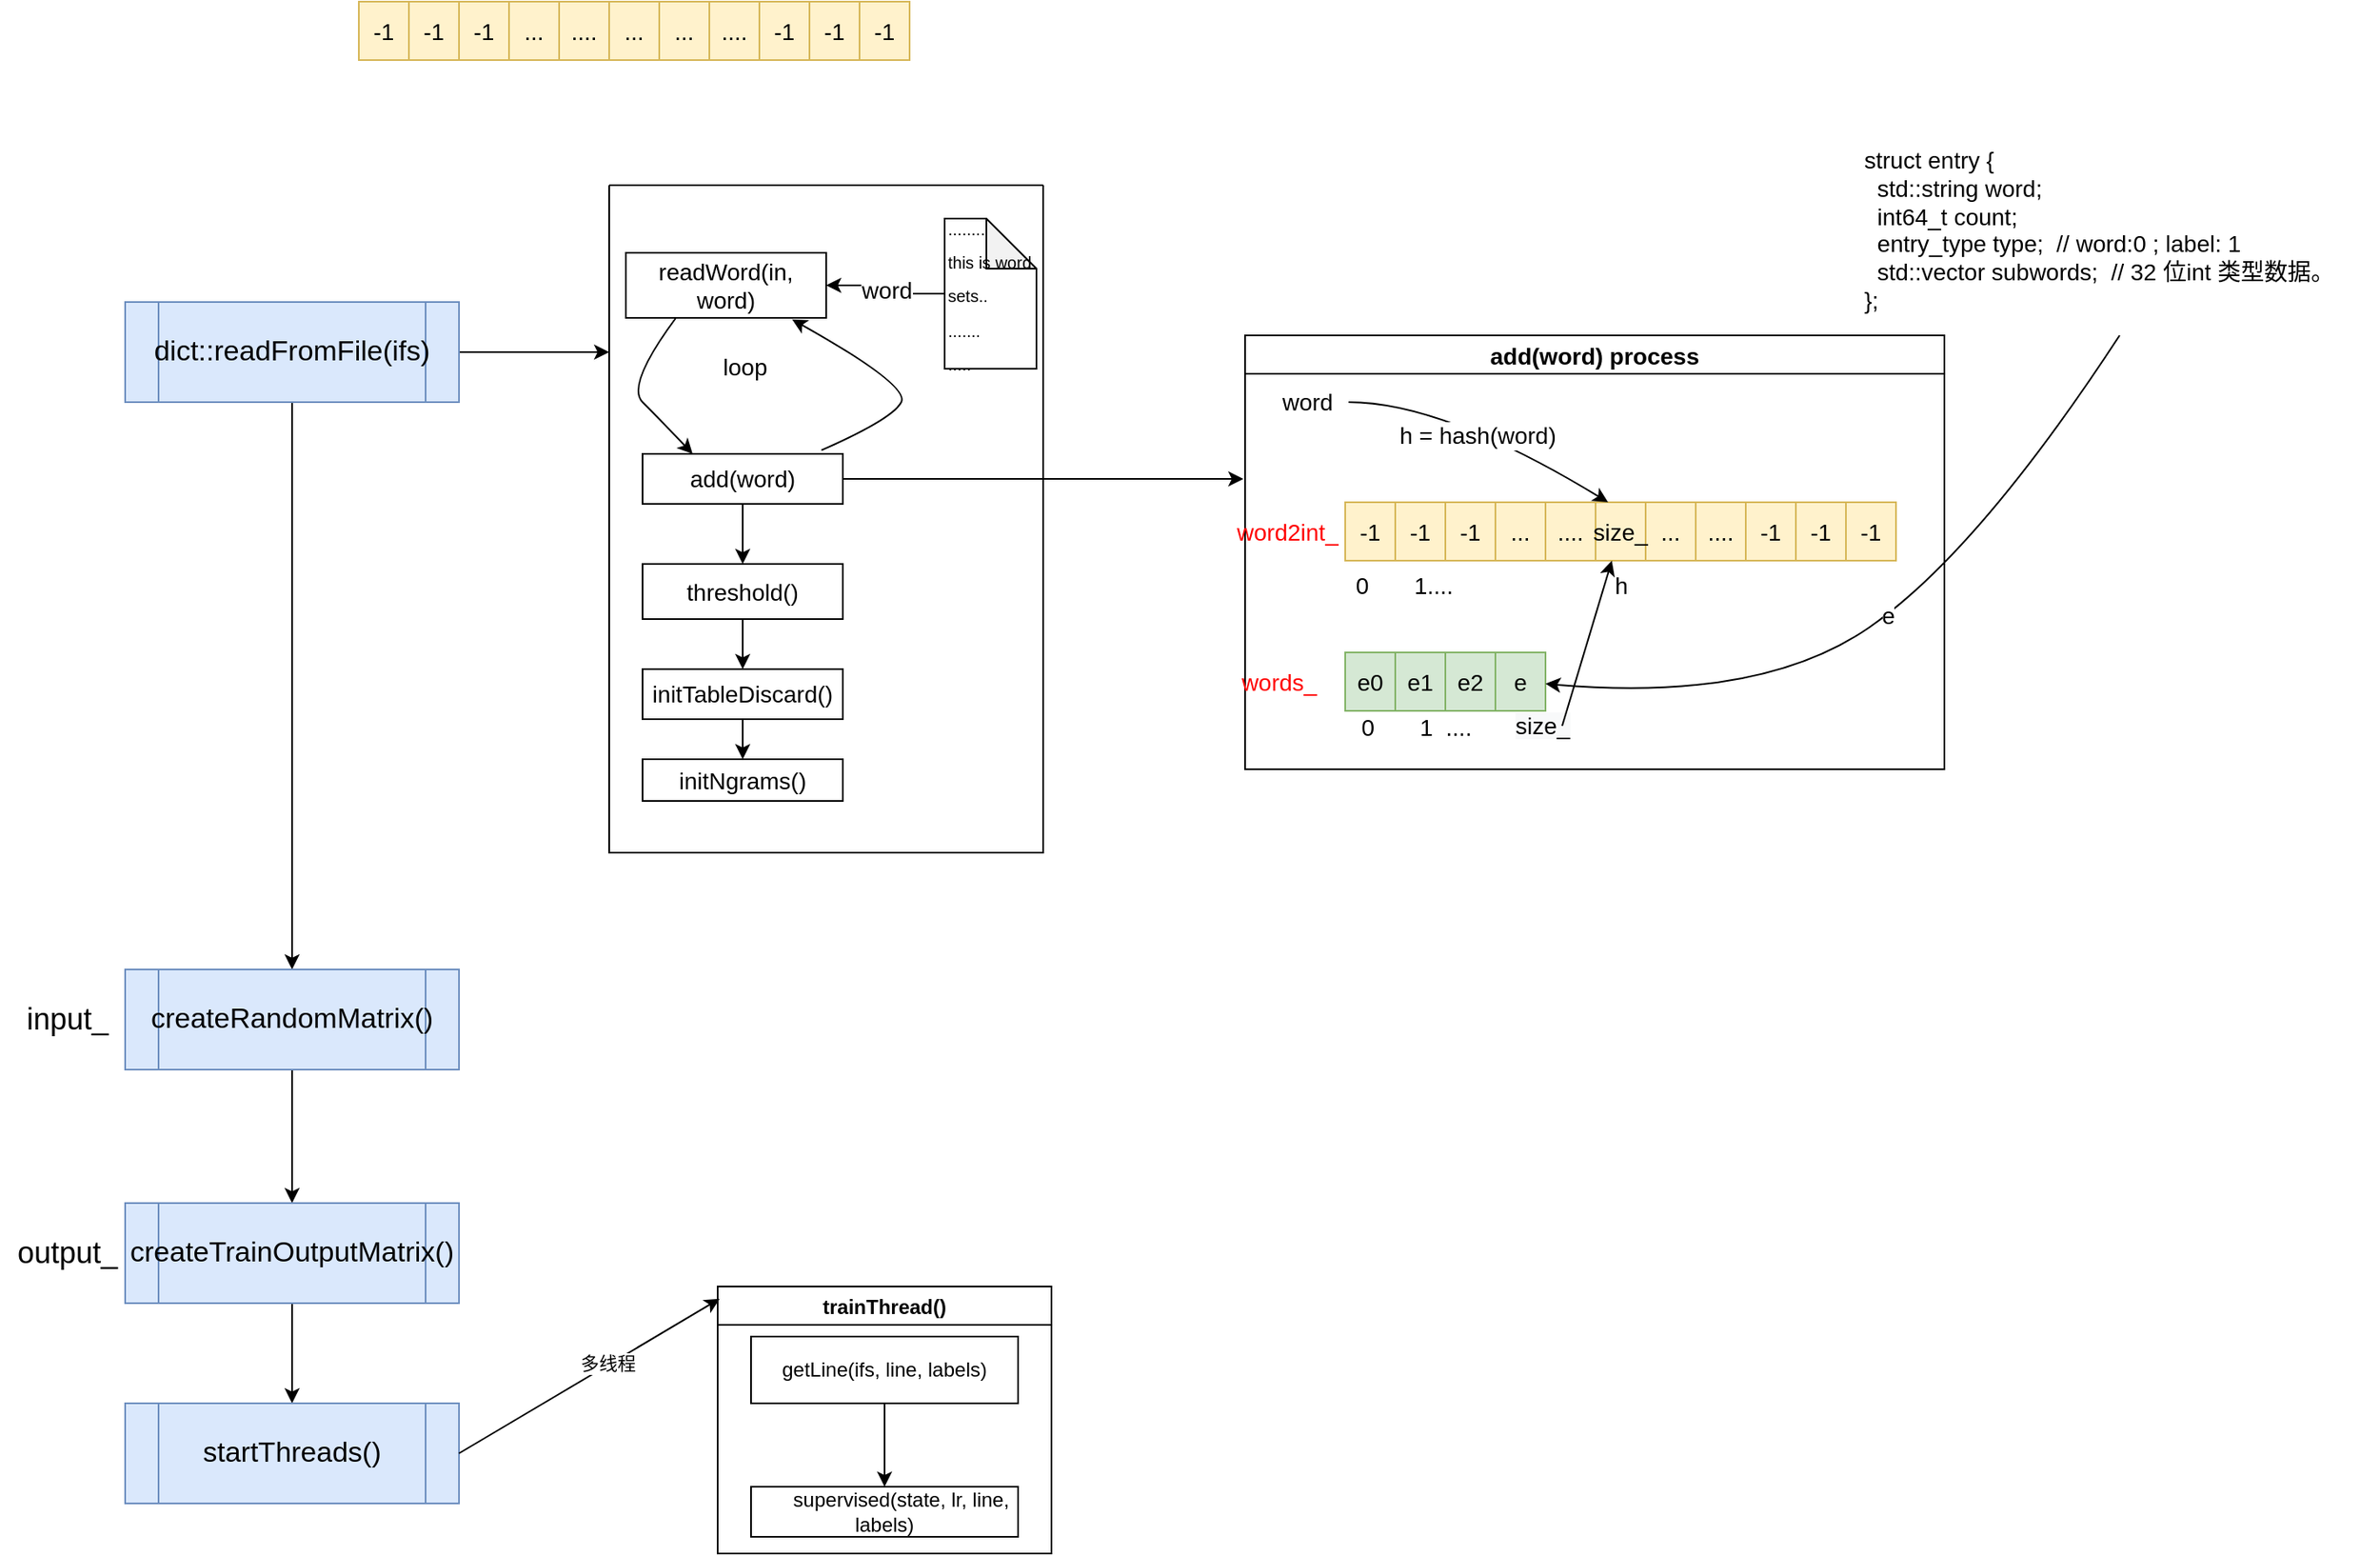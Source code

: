<mxfile version="16.5.6" type="device"><diagram id="8UBCyo0dNb9ulGldt181" name="fasttext"><mxGraphModel dx="1336" dy="701" grid="1" gridSize="10" guides="1" tooltips="1" connect="1" arrows="1" fold="1" page="1" pageScale="1" pageWidth="827" pageHeight="1169" math="0" shadow="0"><root><mxCell id="0"/><mxCell id="1" parent="0"/><mxCell id="3P4C1uaqelZ5VZDcabZ3-1" style="edgeStyle=orthogonalEdgeStyle;rounded=0;orthogonalLoop=1;jettySize=auto;html=1;entryX=0;entryY=0.25;entryDx=0;entryDy=0;fontSize=14;" edge="1" parent="1" source="3P4C1uaqelZ5VZDcabZ3-3" target="3P4C1uaqelZ5VZDcabZ3-4"><mxGeometry relative="1" as="geometry"/></mxCell><mxCell id="3P4C1uaqelZ5VZDcabZ3-2" style="edgeStyle=orthogonalEdgeStyle;rounded=0;orthogonalLoop=1;jettySize=auto;html=1;" edge="1" parent="1" source="3P4C1uaqelZ5VZDcabZ3-3" target="3P4C1uaqelZ5VZDcabZ3-67"><mxGeometry relative="1" as="geometry"/></mxCell><mxCell id="3P4C1uaqelZ5VZDcabZ3-3" value="&lt;font style=&quot;font-size: 17px&quot;&gt;dict::readFromFile(ifs)&lt;/font&gt;" style="shape=process;whiteSpace=wrap;html=1;backgroundOutline=1;fillColor=#dae8fc;strokeColor=#6c8ebf;" vertex="1" parent="1"><mxGeometry x="565" y="440" width="200" height="60" as="geometry"/></mxCell><mxCell id="3P4C1uaqelZ5VZDcabZ3-4" value="" style="swimlane;startSize=0;fontSize=10;" vertex="1" parent="1"><mxGeometry x="855" y="370" width="260" height="400" as="geometry"/></mxCell><mxCell id="3P4C1uaqelZ5VZDcabZ3-5" value="word" style="edgeStyle=orthogonalEdgeStyle;rounded=0;orthogonalLoop=1;jettySize=auto;html=1;fontSize=14;entryX=1;entryY=0.5;entryDx=0;entryDy=0;" edge="1" parent="3P4C1uaqelZ5VZDcabZ3-4" source="3P4C1uaqelZ5VZDcabZ3-6" target="3P4C1uaqelZ5VZDcabZ3-7"><mxGeometry relative="1" as="geometry"/></mxCell><mxCell id="3P4C1uaqelZ5VZDcabZ3-6" value="&lt;font style=&quot;font-size: 10px&quot;&gt;........&lt;br&gt;this is word sets..&lt;br&gt;.......&lt;br&gt;.....&lt;br&gt;&lt;/font&gt;" style="shape=note;whiteSpace=wrap;html=1;backgroundOutline=1;darkOpacity=0.05;fontSize=17;align=left;" vertex="1" parent="3P4C1uaqelZ5VZDcabZ3-4"><mxGeometry x="201" y="20" width="55" height="90" as="geometry"/></mxCell><mxCell id="3P4C1uaqelZ5VZDcabZ3-7" value="&lt;font style=&quot;font-size: 14px&quot;&gt;readWord(in, word)&lt;/font&gt;" style="rounded=0;whiteSpace=wrap;html=1;fontSize=10;" vertex="1" parent="3P4C1uaqelZ5VZDcabZ3-4"><mxGeometry x="10" y="40.5" width="120" height="39" as="geometry"/></mxCell><mxCell id="3P4C1uaqelZ5VZDcabZ3-8" value="" style="edgeStyle=orthogonalEdgeStyle;rounded=0;orthogonalLoop=1;jettySize=auto;html=1;fontSize=14;fontColor=#000000;strokeColor=#000000;" edge="1" parent="3P4C1uaqelZ5VZDcabZ3-4" source="3P4C1uaqelZ5VZDcabZ3-9" target="3P4C1uaqelZ5VZDcabZ3-13"><mxGeometry relative="1" as="geometry"/></mxCell><mxCell id="3P4C1uaqelZ5VZDcabZ3-9" value="add(word)" style="rounded=0;whiteSpace=wrap;html=1;fontSize=14;" vertex="1" parent="3P4C1uaqelZ5VZDcabZ3-4"><mxGeometry x="20" y="161" width="120" height="30" as="geometry"/></mxCell><mxCell id="3P4C1uaqelZ5VZDcabZ3-10" value="" style="curved=1;endArrow=classic;html=1;rounded=0;fontSize=14;exitX=0.25;exitY=1;exitDx=0;exitDy=0;entryX=0.25;entryY=0;entryDx=0;entryDy=0;" edge="1" parent="3P4C1uaqelZ5VZDcabZ3-4" source="3P4C1uaqelZ5VZDcabZ3-7" target="3P4C1uaqelZ5VZDcabZ3-9"><mxGeometry width="50" height="50" relative="1" as="geometry"><mxPoint x="-80" y="170" as="sourcePoint"/><mxPoint x="-30" y="120" as="targetPoint"/><Array as="points"><mxPoint x="10" y="120"/><mxPoint x="30" y="140"/></Array></mxGeometry></mxCell><mxCell id="3P4C1uaqelZ5VZDcabZ3-11" value="loop" style="edgeLabel;html=1;align=center;verticalAlign=middle;resizable=0;points=[];fontSize=14;fontColor=#000000;" vertex="1" connectable="0" parent="3P4C1uaqelZ5VZDcabZ3-10"><mxGeometry x="-0.359" y="5" relative="1" as="geometry"><mxPoint x="57" y="-1" as="offset"/></mxGeometry></mxCell><mxCell id="3P4C1uaqelZ5VZDcabZ3-12" value="" style="curved=1;endArrow=classic;html=1;rounded=0;fontSize=14;fontColor=#000000;strokeColor=#000000;exitX=0.893;exitY=-0.073;exitDx=0;exitDy=0;exitPerimeter=0;entryX=0.83;entryY=1.023;entryDx=0;entryDy=0;entryPerimeter=0;" edge="1" parent="3P4C1uaqelZ5VZDcabZ3-4" source="3P4C1uaqelZ5VZDcabZ3-9" target="3P4C1uaqelZ5VZDcabZ3-7"><mxGeometry width="50" height="50" relative="1" as="geometry"><mxPoint x="340" y="250" as="sourcePoint"/><mxPoint x="390" y="200" as="targetPoint"/><Array as="points"><mxPoint x="170" y="140"/><mxPoint x="180" y="120"/></Array></mxGeometry></mxCell><mxCell id="3P4C1uaqelZ5VZDcabZ3-13" value="threshold()" style="rounded=0;whiteSpace=wrap;html=1;fontSize=14;fontColor=#000000;" vertex="1" parent="3P4C1uaqelZ5VZDcabZ3-4"><mxGeometry x="20" y="227" width="120" height="33" as="geometry"/></mxCell><mxCell id="3P4C1uaqelZ5VZDcabZ3-14" value="initTableDiscard()" style="whiteSpace=wrap;html=1;fontSize=14;fontColor=#000000;rounded=0;" vertex="1" parent="3P4C1uaqelZ5VZDcabZ3-4"><mxGeometry x="20" y="290" width="120" height="30" as="geometry"/></mxCell><mxCell id="3P4C1uaqelZ5VZDcabZ3-15" value="" style="edgeStyle=orthogonalEdgeStyle;rounded=0;orthogonalLoop=1;jettySize=auto;html=1;fontSize=14;fontColor=#000000;strokeColor=#000000;" edge="1" parent="3P4C1uaqelZ5VZDcabZ3-4" source="3P4C1uaqelZ5VZDcabZ3-13" target="3P4C1uaqelZ5VZDcabZ3-14"><mxGeometry relative="1" as="geometry"/></mxCell><mxCell id="3P4C1uaqelZ5VZDcabZ3-16" value="initNgrams()" style="whiteSpace=wrap;html=1;fontSize=14;fontColor=#000000;rounded=0;" vertex="1" parent="3P4C1uaqelZ5VZDcabZ3-4"><mxGeometry x="20" y="344" width="120" height="25" as="geometry"/></mxCell><mxCell id="3P4C1uaqelZ5VZDcabZ3-17" value="" style="edgeStyle=orthogonalEdgeStyle;rounded=0;orthogonalLoop=1;jettySize=auto;html=1;fontSize=14;fontColor=#000000;strokeColor=#000000;" edge="1" parent="3P4C1uaqelZ5VZDcabZ3-4" source="3P4C1uaqelZ5VZDcabZ3-14" target="3P4C1uaqelZ5VZDcabZ3-16"><mxGeometry relative="1" as="geometry"/></mxCell><mxCell id="3P4C1uaqelZ5VZDcabZ3-18" value="add(word) process" style="swimlane;fontSize=14;" vertex="1" parent="1"><mxGeometry x="1236" y="460" width="419" height="260" as="geometry"/></mxCell><mxCell id="3P4C1uaqelZ5VZDcabZ3-19" value="" style="shape=ext;double=1;rounded=0;whiteSpace=wrap;html=1;fontSize=14;fillColor=#fff2cc;strokeColor=#d6b656;" vertex="1" parent="3P4C1uaqelZ5VZDcabZ3-18"><mxGeometry x="60" y="100" width="330" height="35" as="geometry"/></mxCell><mxCell id="3P4C1uaqelZ5VZDcabZ3-20" value="-1" style="rounded=0;whiteSpace=wrap;html=1;fontSize=14;fillColor=#fff2cc;strokeColor=#d6b656;" vertex="1" parent="3P4C1uaqelZ5VZDcabZ3-18"><mxGeometry x="60" y="100" width="30" height="35" as="geometry"/></mxCell><mxCell id="3P4C1uaqelZ5VZDcabZ3-21" value="-1" style="rounded=0;whiteSpace=wrap;html=1;fontSize=14;fillColor=#fff2cc;strokeColor=#d6b656;" vertex="1" parent="3P4C1uaqelZ5VZDcabZ3-18"><mxGeometry x="90" y="100" width="30" height="35" as="geometry"/></mxCell><mxCell id="3P4C1uaqelZ5VZDcabZ3-22" value="-1" style="rounded=0;whiteSpace=wrap;html=1;fontSize=14;fillColor=#fff2cc;strokeColor=#d6b656;" vertex="1" parent="3P4C1uaqelZ5VZDcabZ3-18"><mxGeometry x="120" y="100" width="30" height="35" as="geometry"/></mxCell><mxCell id="3P4C1uaqelZ5VZDcabZ3-23" value="-1" style="rounded=0;whiteSpace=wrap;html=1;fontSize=14;fillColor=#fff2cc;strokeColor=#d6b656;" vertex="1" parent="3P4C1uaqelZ5VZDcabZ3-18"><mxGeometry x="60" y="100" width="30" height="35" as="geometry"/></mxCell><mxCell id="3P4C1uaqelZ5VZDcabZ3-24" value="-1" style="rounded=0;whiteSpace=wrap;html=1;fontSize=14;fillColor=#fff2cc;strokeColor=#d6b656;" vertex="1" parent="3P4C1uaqelZ5VZDcabZ3-18"><mxGeometry x="120" y="100" width="30" height="35" as="geometry"/></mxCell><mxCell id="3P4C1uaqelZ5VZDcabZ3-25" value="-1" style="rounded=0;whiteSpace=wrap;html=1;fontSize=14;fillColor=#fff2cc;strokeColor=#d6b656;" vertex="1" parent="3P4C1uaqelZ5VZDcabZ3-18"><mxGeometry x="360" y="100" width="30" height="35" as="geometry"/></mxCell><mxCell id="3P4C1uaqelZ5VZDcabZ3-26" value="-1" style="rounded=0;whiteSpace=wrap;html=1;fontSize=14;fillColor=#fff2cc;strokeColor=#d6b656;" vertex="1" parent="3P4C1uaqelZ5VZDcabZ3-18"><mxGeometry x="330" y="100" width="30" height="35" as="geometry"/></mxCell><mxCell id="3P4C1uaqelZ5VZDcabZ3-27" value="...." style="rounded=0;whiteSpace=wrap;html=1;fontSize=14;fillColor=#fff2cc;strokeColor=#d6b656;" vertex="1" parent="3P4C1uaqelZ5VZDcabZ3-18"><mxGeometry x="180" y="100" width="30" height="35" as="geometry"/></mxCell><mxCell id="3P4C1uaqelZ5VZDcabZ3-28" value="..." style="rounded=0;whiteSpace=wrap;html=1;fontSize=14;fillColor=#fff2cc;strokeColor=#d6b656;" vertex="1" parent="3P4C1uaqelZ5VZDcabZ3-18"><mxGeometry x="150" y="100" width="30" height="35" as="geometry"/></mxCell><mxCell id="3P4C1uaqelZ5VZDcabZ3-29" value="..." style="rounded=0;whiteSpace=wrap;html=1;fontSize=14;fillColor=#fff2cc;strokeColor=#d6b656;" vertex="1" parent="3P4C1uaqelZ5VZDcabZ3-18"><mxGeometry x="240" y="100" width="30" height="35" as="geometry"/></mxCell><mxCell id="3P4C1uaqelZ5VZDcabZ3-30" value="size_" style="rounded=0;whiteSpace=wrap;html=1;fontSize=14;fillColor=#fff2cc;strokeColor=#d6b656;" vertex="1" parent="3P4C1uaqelZ5VZDcabZ3-18"><mxGeometry x="210" y="100" width="30" height="35" as="geometry"/></mxCell><mxCell id="3P4C1uaqelZ5VZDcabZ3-31" value="-1" style="rounded=0;whiteSpace=wrap;html=1;fontSize=14;fillColor=#fff2cc;strokeColor=#d6b656;" vertex="1" parent="3P4C1uaqelZ5VZDcabZ3-18"><mxGeometry x="300" y="100" width="30" height="35" as="geometry"/></mxCell><mxCell id="3P4C1uaqelZ5VZDcabZ3-32" value="...." style="rounded=0;whiteSpace=wrap;html=1;fontSize=14;fillColor=#fff2cc;strokeColor=#d6b656;" vertex="1" parent="3P4C1uaqelZ5VZDcabZ3-18"><mxGeometry x="270" y="100" width="30" height="35" as="geometry"/></mxCell><mxCell id="3P4C1uaqelZ5VZDcabZ3-33" value="word" style="text;html=1;align=center;verticalAlign=middle;resizable=0;points=[];autosize=1;strokeColor=none;fillColor=none;fontSize=14;" vertex="1" parent="3P4C1uaqelZ5VZDcabZ3-18"><mxGeometry x="12" y="30" width="50" height="20" as="geometry"/></mxCell><mxCell id="3P4C1uaqelZ5VZDcabZ3-34" value="" style="curved=1;endArrow=classic;html=1;rounded=0;fontSize=14;entryX=0.25;entryY=0;entryDx=0;entryDy=0;" edge="1" parent="3P4C1uaqelZ5VZDcabZ3-18" source="3P4C1uaqelZ5VZDcabZ3-33" target="3P4C1uaqelZ5VZDcabZ3-30"><mxGeometry width="50" height="50" relative="1" as="geometry"><mxPoint x="99" y="30" as="sourcePoint"/><mxPoint x="110" y="10" as="targetPoint"/><Array as="points"><mxPoint x="119" y="40"/></Array></mxGeometry></mxCell><mxCell id="3P4C1uaqelZ5VZDcabZ3-35" value="h = hash(word)" style="edgeLabel;html=1;align=center;verticalAlign=middle;resizable=0;points=[];fontSize=14;" vertex="1" connectable="0" parent="3P4C1uaqelZ5VZDcabZ3-34"><mxGeometry x="-0.168" y="2" relative="1" as="geometry"><mxPoint x="6" y="14" as="offset"/></mxGeometry></mxCell><mxCell id="3P4C1uaqelZ5VZDcabZ3-36" value="0&amp;nbsp; &amp;nbsp; &amp;nbsp; &amp;nbsp;1...." style="text;html=1;align=center;verticalAlign=middle;resizable=0;points=[];autosize=1;strokeColor=none;fillColor=none;fontSize=14;" vertex="1" parent="3P4C1uaqelZ5VZDcabZ3-18"><mxGeometry x="60" y="140" width="70" height="20" as="geometry"/></mxCell><mxCell id="3P4C1uaqelZ5VZDcabZ3-37" value="h" style="text;html=1;align=center;verticalAlign=middle;resizable=0;points=[];autosize=1;strokeColor=none;fillColor=none;fontSize=14;" vertex="1" parent="3P4C1uaqelZ5VZDcabZ3-18"><mxGeometry x="215" y="140" width="20" height="20" as="geometry"/></mxCell><mxCell id="3P4C1uaqelZ5VZDcabZ3-38" value="&lt;font color=&quot;#ff0000&quot;&gt;word2int_&lt;/font&gt;" style="text;html=1;align=center;verticalAlign=middle;resizable=0;points=[];autosize=1;strokeColor=none;fillColor=none;fontSize=14;" vertex="1" parent="3P4C1uaqelZ5VZDcabZ3-18"><mxGeometry x="-15" y="107.5" width="80" height="20" as="geometry"/></mxCell><mxCell id="3P4C1uaqelZ5VZDcabZ3-39" value="-1" style="rounded=0;whiteSpace=wrap;html=1;fontSize=14;fillColor=#d5e8d4;strokeColor=#82b366;" vertex="1" parent="3P4C1uaqelZ5VZDcabZ3-18"><mxGeometry x="60" y="190" width="30" height="35" as="geometry"/></mxCell><mxCell id="3P4C1uaqelZ5VZDcabZ3-40" value="e1" style="rounded=0;whiteSpace=wrap;html=1;fontSize=14;fillColor=#d5e8d4;strokeColor=#82b366;" vertex="1" parent="3P4C1uaqelZ5VZDcabZ3-18"><mxGeometry x="90" y="190" width="30" height="35" as="geometry"/></mxCell><mxCell id="3P4C1uaqelZ5VZDcabZ3-41" value="-1" style="rounded=0;whiteSpace=wrap;html=1;fontSize=14;fillColor=#d5e8d4;strokeColor=#82b366;" vertex="1" parent="3P4C1uaqelZ5VZDcabZ3-18"><mxGeometry x="120" y="190" width="30" height="35" as="geometry"/></mxCell><mxCell id="3P4C1uaqelZ5VZDcabZ3-42" value="e0" style="rounded=0;whiteSpace=wrap;html=1;fontSize=14;fillColor=#d5e8d4;strokeColor=#82b366;" vertex="1" parent="3P4C1uaqelZ5VZDcabZ3-18"><mxGeometry x="60" y="190" width="30" height="35" as="geometry"/></mxCell><mxCell id="3P4C1uaqelZ5VZDcabZ3-43" value="e2" style="rounded=0;whiteSpace=wrap;html=1;fontSize=14;fillColor=#d5e8d4;strokeColor=#82b366;" vertex="1" parent="3P4C1uaqelZ5VZDcabZ3-18"><mxGeometry x="120" y="190" width="30" height="35" as="geometry"/></mxCell><mxCell id="3P4C1uaqelZ5VZDcabZ3-44" value="e" style="rounded=0;whiteSpace=wrap;html=1;fontSize=14;fillColor=#d5e8d4;strokeColor=#82b366;" vertex="1" parent="3P4C1uaqelZ5VZDcabZ3-18"><mxGeometry x="150" y="190" width="30" height="35" as="geometry"/></mxCell><mxCell id="3P4C1uaqelZ5VZDcabZ3-45" value="0&amp;nbsp; &amp;nbsp; &amp;nbsp; &amp;nbsp;1&amp;nbsp; ....&amp;nbsp; &amp;nbsp; &amp;nbsp;" style="text;html=1;align=center;verticalAlign=middle;resizable=0;points=[];autosize=1;strokeColor=none;fillColor=none;fontSize=14;" vertex="1" parent="3P4C1uaqelZ5VZDcabZ3-18"><mxGeometry x="62" y="225" width="100" height="20" as="geometry"/></mxCell><mxCell id="3P4C1uaqelZ5VZDcabZ3-46" value="&lt;font color=&quot;#ff0000&quot;&gt;words_&lt;/font&gt;" style="text;html=1;align=center;verticalAlign=middle;resizable=0;points=[];autosize=1;strokeColor=none;fillColor=none;fontSize=14;" vertex="1" parent="3P4C1uaqelZ5VZDcabZ3-18"><mxGeometry x="-10" y="197.5" width="60" height="20" as="geometry"/></mxCell><mxCell id="3P4C1uaqelZ5VZDcabZ3-47" value="&lt;span style=&quot;color: rgb(0, 0, 0); font-family: helvetica; font-size: 14px; font-style: normal; font-weight: 400; letter-spacing: normal; text-align: center; text-indent: 0px; text-transform: none; word-spacing: 0px; background-color: rgb(248, 249, 250); display: inline; float: none;&quot;&gt;size_&lt;/span&gt;" style="text;whiteSpace=wrap;html=1;fontSize=14;fontColor=#FF0000;" vertex="1" parent="3P4C1uaqelZ5VZDcabZ3-18"><mxGeometry x="160" y="219" width="30" height="30" as="geometry"/></mxCell><mxCell id="3P4C1uaqelZ5VZDcabZ3-48" value="" style="endArrow=classic;html=1;rounded=0;fontSize=14;fontColor=#FF0000;exitX=1;exitY=0.5;exitDx=0;exitDy=0;" edge="1" parent="3P4C1uaqelZ5VZDcabZ3-18" source="3P4C1uaqelZ5VZDcabZ3-47" target="3P4C1uaqelZ5VZDcabZ3-30"><mxGeometry width="50" height="50" relative="1" as="geometry"><mxPoint x="19" y="230" as="sourcePoint"/><mxPoint x="69" y="180" as="targetPoint"/></mxGeometry></mxCell><mxCell id="3P4C1uaqelZ5VZDcabZ3-49" value="struct entry {&lt;br&gt;&amp;nbsp; std::string word;&lt;br&gt;&amp;nbsp; int64_t count;&lt;br&gt;&amp;nbsp; entry_type type;&amp;nbsp; // word:0 ; label: 1&lt;br&gt;&amp;nbsp; std::vector subwords;&amp;nbsp; // 32 位int 类型数据。&lt;br&gt;};" style="text;whiteSpace=wrap;html=1;fontSize=14;" vertex="1" parent="1"><mxGeometry x="1605" y="340" width="310" height="120" as="geometry"/></mxCell><mxCell id="3P4C1uaqelZ5VZDcabZ3-50" value="" style="shape=ext;double=1;rounded=0;whiteSpace=wrap;html=1;fontSize=14;fillColor=#fff2cc;strokeColor=#d6b656;" vertex="1" parent="1"><mxGeometry x="705" y="260" width="330" height="35" as="geometry"/></mxCell><mxCell id="3P4C1uaqelZ5VZDcabZ3-51" value="-1" style="rounded=0;whiteSpace=wrap;html=1;fontSize=14;fillColor=#fff2cc;strokeColor=#d6b656;" vertex="1" parent="1"><mxGeometry x="705" y="260" width="30" height="35" as="geometry"/></mxCell><mxCell id="3P4C1uaqelZ5VZDcabZ3-52" value="-1" style="rounded=0;whiteSpace=wrap;html=1;fontSize=14;fillColor=#fff2cc;strokeColor=#d6b656;" vertex="1" parent="1"><mxGeometry x="735" y="260" width="30" height="35" as="geometry"/></mxCell><mxCell id="3P4C1uaqelZ5VZDcabZ3-53" value="-1" style="rounded=0;whiteSpace=wrap;html=1;fontSize=14;fillColor=#fff2cc;strokeColor=#d6b656;" vertex="1" parent="1"><mxGeometry x="765" y="260" width="30" height="35" as="geometry"/></mxCell><mxCell id="3P4C1uaqelZ5VZDcabZ3-54" value="-1" style="rounded=0;whiteSpace=wrap;html=1;fontSize=14;fillColor=#fff2cc;strokeColor=#d6b656;" vertex="1" parent="1"><mxGeometry x="705" y="260" width="30" height="35" as="geometry"/></mxCell><mxCell id="3P4C1uaqelZ5VZDcabZ3-55" value="-1" style="rounded=0;whiteSpace=wrap;html=1;fontSize=14;fillColor=#fff2cc;strokeColor=#d6b656;" vertex="1" parent="1"><mxGeometry x="765" y="260" width="30" height="35" as="geometry"/></mxCell><mxCell id="3P4C1uaqelZ5VZDcabZ3-56" value="-1" style="rounded=0;whiteSpace=wrap;html=1;fontSize=14;fillColor=#fff2cc;strokeColor=#d6b656;" vertex="1" parent="1"><mxGeometry x="1005" y="260" width="30" height="35" as="geometry"/></mxCell><mxCell id="3P4C1uaqelZ5VZDcabZ3-57" value="-1" style="rounded=0;whiteSpace=wrap;html=1;fontSize=14;fillColor=#fff2cc;strokeColor=#d6b656;" vertex="1" parent="1"><mxGeometry x="975" y="260" width="30" height="35" as="geometry"/></mxCell><mxCell id="3P4C1uaqelZ5VZDcabZ3-58" value="...." style="rounded=0;whiteSpace=wrap;html=1;fontSize=14;fillColor=#fff2cc;strokeColor=#d6b656;" vertex="1" parent="1"><mxGeometry x="825" y="260" width="30" height="35" as="geometry"/></mxCell><mxCell id="3P4C1uaqelZ5VZDcabZ3-59" value="..." style="rounded=0;whiteSpace=wrap;html=1;fontSize=14;fillColor=#fff2cc;strokeColor=#d6b656;" vertex="1" parent="1"><mxGeometry x="795" y="260" width="30" height="35" as="geometry"/></mxCell><mxCell id="3P4C1uaqelZ5VZDcabZ3-60" value="..." style="rounded=0;whiteSpace=wrap;html=1;fontSize=14;fillColor=#fff2cc;strokeColor=#d6b656;" vertex="1" parent="1"><mxGeometry x="885" y="260" width="30" height="35" as="geometry"/></mxCell><mxCell id="3P4C1uaqelZ5VZDcabZ3-61" value="..." style="rounded=0;whiteSpace=wrap;html=1;fontSize=14;fillColor=#fff2cc;strokeColor=#d6b656;" vertex="1" parent="1"><mxGeometry x="855" y="260" width="30" height="35" as="geometry"/></mxCell><mxCell id="3P4C1uaqelZ5VZDcabZ3-62" value="-1" style="rounded=0;whiteSpace=wrap;html=1;fontSize=14;fillColor=#fff2cc;strokeColor=#d6b656;" vertex="1" parent="1"><mxGeometry x="945" y="260" width="30" height="35" as="geometry"/></mxCell><mxCell id="3P4C1uaqelZ5VZDcabZ3-63" value="...." style="rounded=0;whiteSpace=wrap;html=1;fontSize=14;fillColor=#fff2cc;strokeColor=#d6b656;" vertex="1" parent="1"><mxGeometry x="915" y="260" width="30" height="35" as="geometry"/></mxCell><mxCell id="3P4C1uaqelZ5VZDcabZ3-64" value="&lt;font color=&quot;#000000&quot;&gt;e&lt;/font&gt;" style="curved=1;endArrow=classic;html=1;rounded=0;fontSize=14;fontColor=#FF0000;exitX=0.5;exitY=1;exitDx=0;exitDy=0;strokeColor=#000000;" edge="1" parent="1" source="3P4C1uaqelZ5VZDcabZ3-49" target="3P4C1uaqelZ5VZDcabZ3-44"><mxGeometry width="50" height="50" relative="1" as="geometry"><mxPoint x="1255" y="590" as="sourcePoint"/><mxPoint x="1305" y="540" as="targetPoint"/><Array as="points"><mxPoint x="1675" y="590"/><mxPoint x="1545" y="680"/></Array></mxGeometry></mxCell><mxCell id="3P4C1uaqelZ5VZDcabZ3-65" style="edgeStyle=orthogonalEdgeStyle;rounded=0;orthogonalLoop=1;jettySize=auto;html=1;fontSize=14;fontColor=#000000;strokeColor=#000000;" edge="1" parent="1" source="3P4C1uaqelZ5VZDcabZ3-9"><mxGeometry relative="1" as="geometry"><mxPoint x="1235" y="546" as="targetPoint"/></mxGeometry></mxCell><mxCell id="3P4C1uaqelZ5VZDcabZ3-66" style="edgeStyle=orthogonalEdgeStyle;rounded=0;orthogonalLoop=1;jettySize=auto;html=1;entryX=0.5;entryY=0;entryDx=0;entryDy=0;fontSize=18;" edge="1" parent="1" source="3P4C1uaqelZ5VZDcabZ3-67" target="3P4C1uaqelZ5VZDcabZ3-70"><mxGeometry relative="1" as="geometry"/></mxCell><mxCell id="3P4C1uaqelZ5VZDcabZ3-67" value="&lt;font style=&quot;font-size: 17px&quot;&gt;createRandomMatrix()&lt;/font&gt;" style="shape=process;whiteSpace=wrap;html=1;backgroundOutline=1;fillColor=#dae8fc;strokeColor=#6c8ebf;" vertex="1" parent="1"><mxGeometry x="565" y="840" width="200" height="60" as="geometry"/></mxCell><mxCell id="3P4C1uaqelZ5VZDcabZ3-68" value="&lt;font style=&quot;font-size: 18px&quot;&gt;input_&lt;/font&gt;" style="text;html=1;align=center;verticalAlign=middle;resizable=0;points=[];autosize=1;strokeColor=none;fillColor=none;" vertex="1" parent="1"><mxGeometry x="500" y="860" width="60" height="20" as="geometry"/></mxCell><mxCell id="3P4C1uaqelZ5VZDcabZ3-69" style="edgeStyle=orthogonalEdgeStyle;rounded=0;orthogonalLoop=1;jettySize=auto;html=1;" edge="1" parent="1" source="3P4C1uaqelZ5VZDcabZ3-70" target="3P4C1uaqelZ5VZDcabZ3-72"><mxGeometry relative="1" as="geometry"/></mxCell><mxCell id="3P4C1uaqelZ5VZDcabZ3-70" value="&lt;font style=&quot;font-size: 17px&quot;&gt;createTrainOutputMatrix()&lt;/font&gt;" style="shape=process;whiteSpace=wrap;html=1;backgroundOutline=1;fillColor=#dae8fc;strokeColor=#6c8ebf;" vertex="1" parent="1"><mxGeometry x="565" y="980" width="200" height="60" as="geometry"/></mxCell><mxCell id="3P4C1uaqelZ5VZDcabZ3-71" value="&lt;font style=&quot;font-size: 18px&quot;&gt;output_&lt;/font&gt;" style="text;html=1;align=center;verticalAlign=middle;resizable=0;points=[];autosize=1;strokeColor=none;fillColor=none;" vertex="1" parent="1"><mxGeometry x="490" y="1000" width="80" height="20" as="geometry"/></mxCell><mxCell id="3P4C1uaqelZ5VZDcabZ3-72" value="&lt;font style=&quot;font-size: 17px&quot;&gt;startThreads()&lt;/font&gt;" style="shape=process;whiteSpace=wrap;html=1;backgroundOutline=1;fillColor=#dae8fc;strokeColor=#6c8ebf;" vertex="1" parent="1"><mxGeometry x="565" y="1100" width="200" height="60" as="geometry"/></mxCell><mxCell id="3P4C1uaqelZ5VZDcabZ3-73" value="trainThread()" style="swimlane;" vertex="1" parent="1"><mxGeometry x="920" y="1030" width="200" height="160" as="geometry"/></mxCell><mxCell id="3P4C1uaqelZ5VZDcabZ3-74" value="&lt;span style=&quot;text-align: left&quot;&gt;getLine(ifs, line, labels)&lt;/span&gt;" style="rounded=0;whiteSpace=wrap;html=1;" vertex="1" parent="3P4C1uaqelZ5VZDcabZ3-73"><mxGeometry x="20" y="30" width="160" height="40" as="geometry"/></mxCell><mxCell id="3P4C1uaqelZ5VZDcabZ3-75" value="&lt;span style=&quot;text-align: left&quot;&gt;&amp;nbsp; &amp;nbsp; &amp;nbsp; supervised(state, lr, line, labels)&lt;/span&gt;" style="whiteSpace=wrap;html=1;rounded=0;" vertex="1" parent="3P4C1uaqelZ5VZDcabZ3-73"><mxGeometry x="20" y="120" width="160" height="30" as="geometry"/></mxCell><mxCell id="3P4C1uaqelZ5VZDcabZ3-76" value="" style="edgeStyle=orthogonalEdgeStyle;rounded=0;orthogonalLoop=1;jettySize=auto;html=1;" edge="1" parent="3P4C1uaqelZ5VZDcabZ3-73" source="3P4C1uaqelZ5VZDcabZ3-74" target="3P4C1uaqelZ5VZDcabZ3-75"><mxGeometry relative="1" as="geometry"/></mxCell><mxCell id="3P4C1uaqelZ5VZDcabZ3-77" value="" style="endArrow=classic;html=1;rounded=0;exitX=1;exitY=0.5;exitDx=0;exitDy=0;entryX=0.006;entryY=0.046;entryDx=0;entryDy=0;entryPerimeter=0;" edge="1" parent="1" source="3P4C1uaqelZ5VZDcabZ3-72" target="3P4C1uaqelZ5VZDcabZ3-73"><mxGeometry width="50" height="50" relative="1" as="geometry"><mxPoint x="955" y="1210" as="sourcePoint"/><mxPoint x="1005" y="1160" as="targetPoint"/></mxGeometry></mxCell><mxCell id="3P4C1uaqelZ5VZDcabZ3-78" value="多线程" style="edgeLabel;html=1;align=center;verticalAlign=middle;resizable=0;points=[];" vertex="1" connectable="0" parent="3P4C1uaqelZ5VZDcabZ3-77"><mxGeometry x="0.143" y="1" relative="1" as="geometry"><mxPoint as="offset"/></mxGeometry></mxCell></root></mxGraphModel></diagram></mxfile>